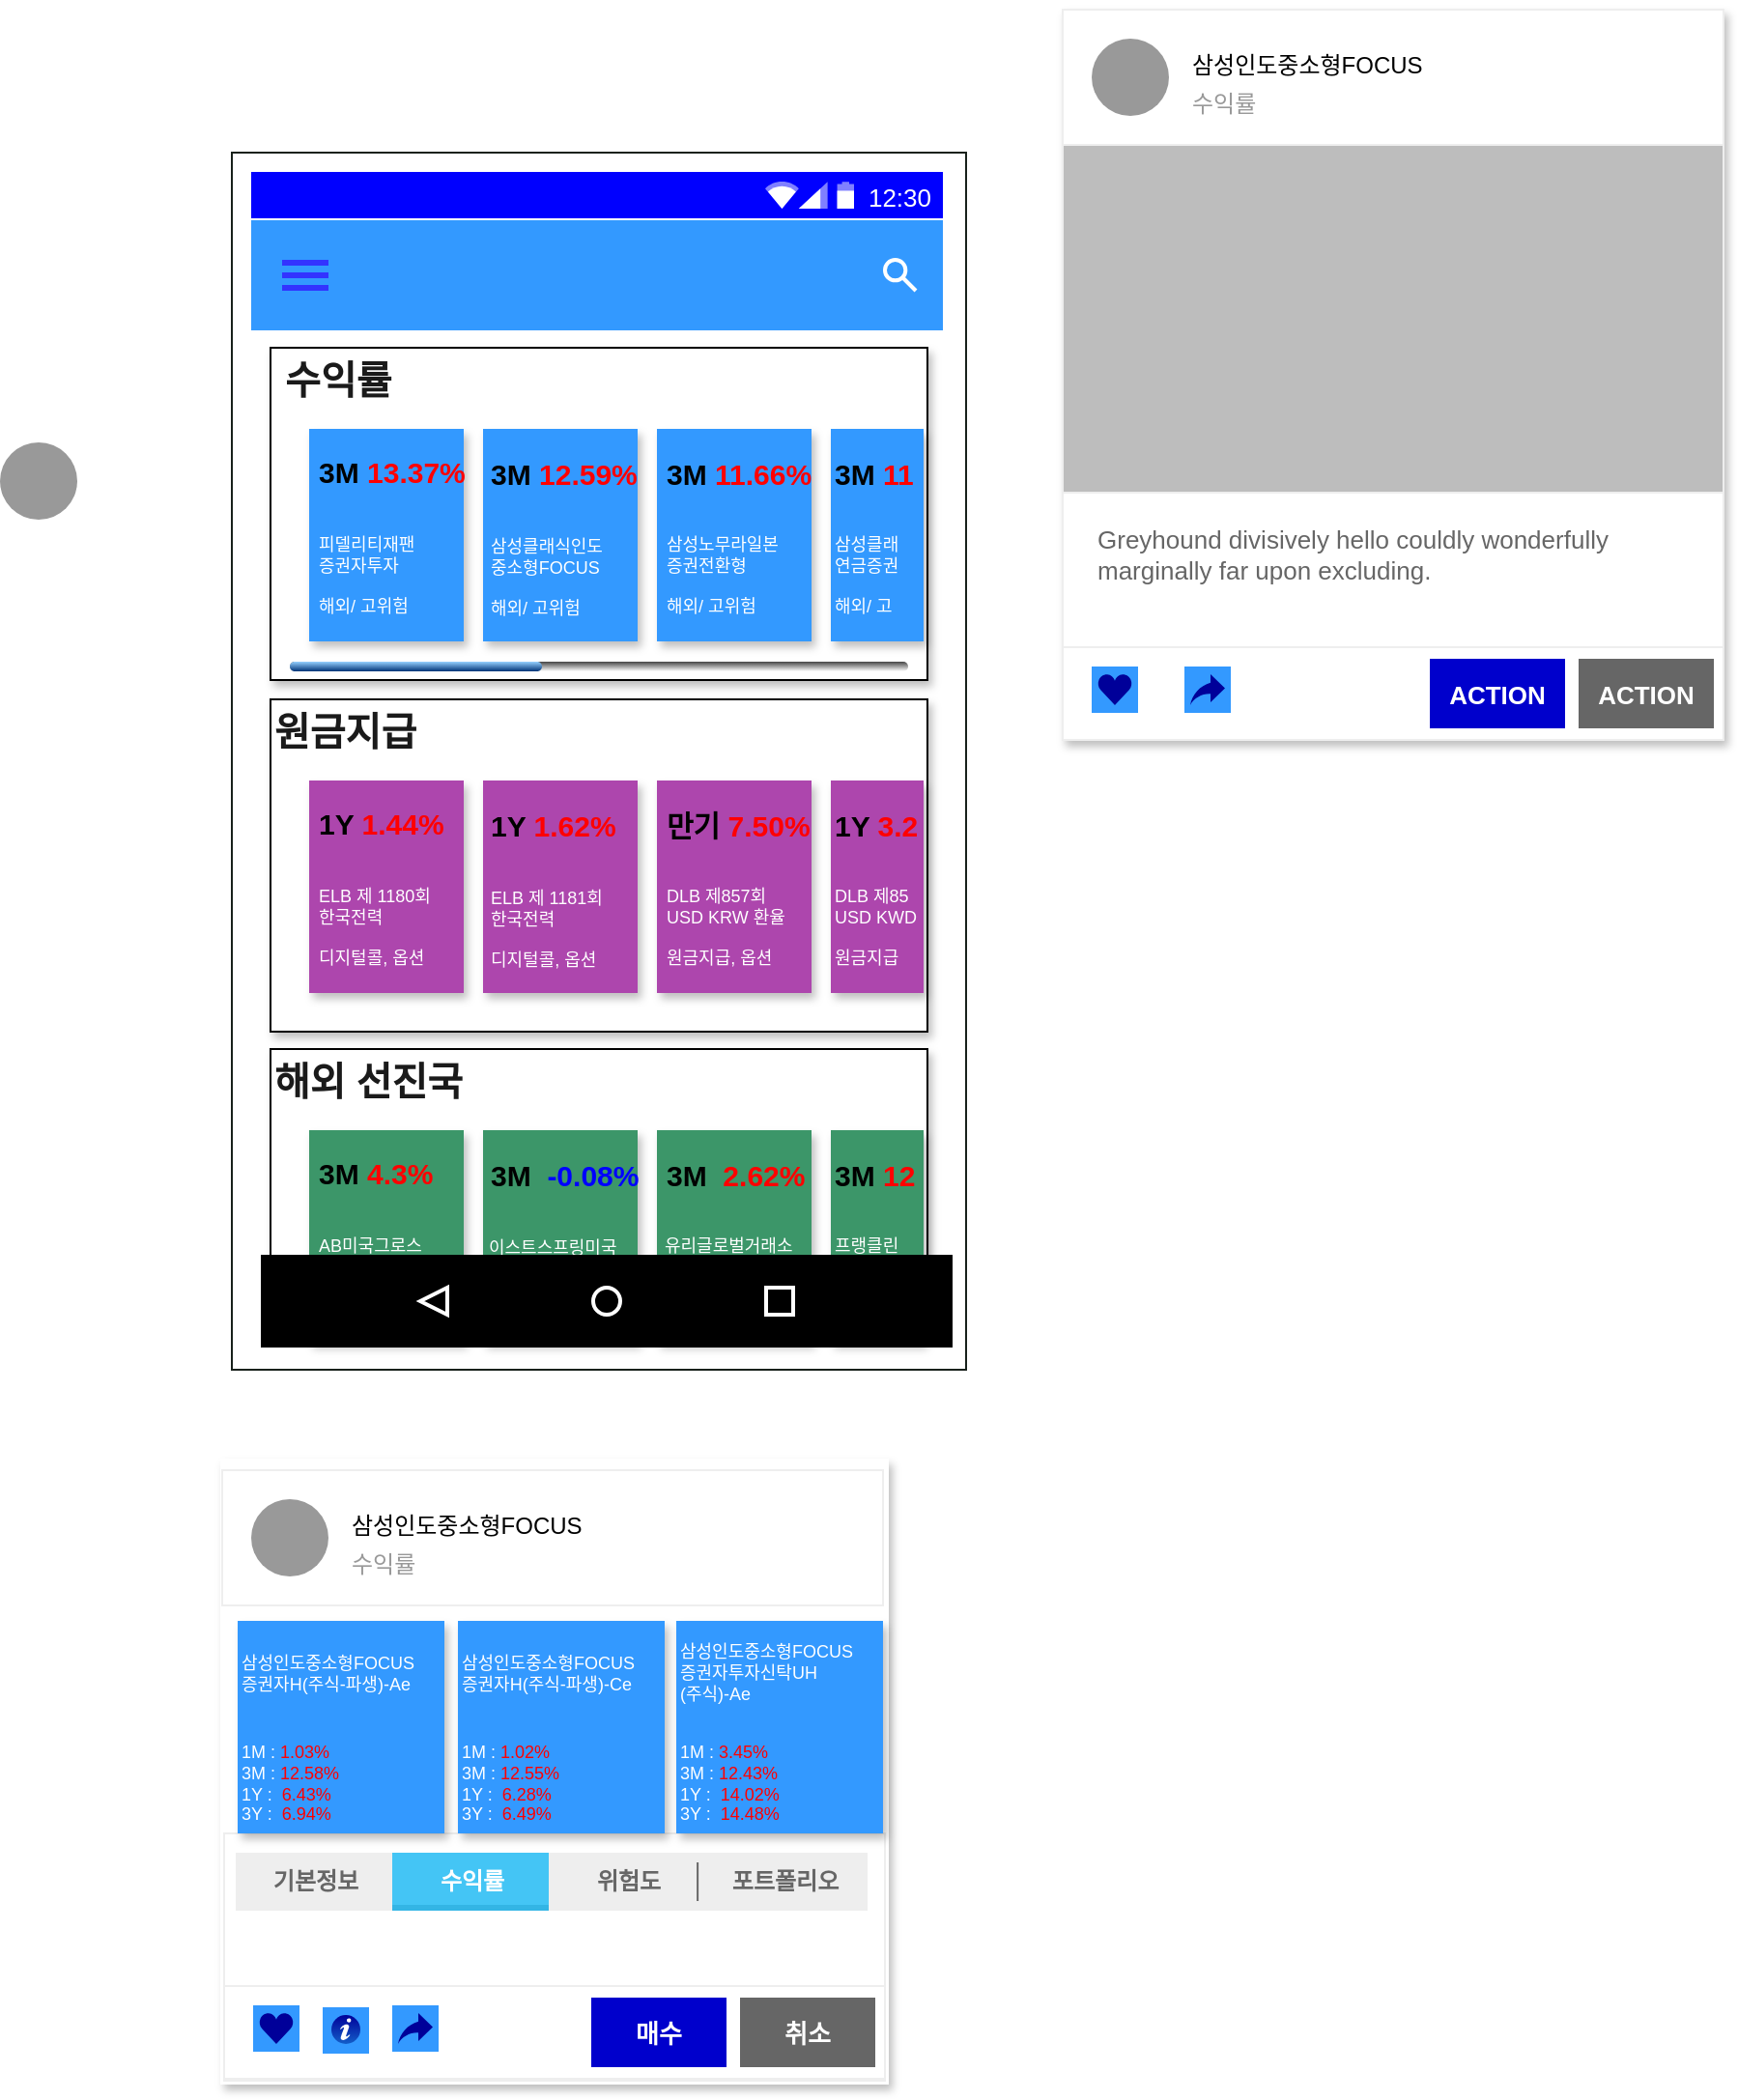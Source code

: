 <mxfile version="12.3.8" type="github" pages="1">
  <diagram id="psncUOcPzrPkPdhyHoQN" name="Page-1">
    <mxGraphModel dx="1753" dy="1859" grid="1" gridSize="10" guides="1" tooltips="1" connect="1" arrows="1" fold="1" page="1" pageScale="1" pageWidth="827" pageHeight="1169" math="0" shadow="0">
      <root>
        <mxCell id="0"/>
        <mxCell id="1" parent="0"/>
        <mxCell id="Mz33kV136OjLrFjEcRnl-62" value="" style="verticalLabelPosition=bottom;verticalAlign=top;html=1;shadow=0;dashed=0;strokeWidth=1;shape=mxgraph.ios.iBgFlat;strokeColor=#18211b;fillColor=#FFFFFF;fontColor=#0000CC;" vertex="1" parent="1">
          <mxGeometry x="40" y="40" width="380" height="630" as="geometry"/>
        </mxCell>
        <mxCell id="Mz33kV136OjLrFjEcRnl-63" value="12:30" style="dashed=0;shape=rect;align=right;fillColor=#0000FF;strokeColor=none;fontColor=#FFFFFF;spacingRight=4;spacingTop=1;fontStyle=0;fontSize=13;resizeWidth=1;" vertex="1" parent="1">
          <mxGeometry x="50" y="50" width="358" height="24" as="geometry"/>
        </mxCell>
        <mxCell id="Mz33kV136OjLrFjEcRnl-64" value="" style="dashed=0;shape=mxgraph.gmdl.top_bar;strokeColor=none;" vertex="1" parent="Mz33kV136OjLrFjEcRnl-63">
          <mxGeometry x="1" y="0.5" width="46" height="14" relative="1" as="geometry">
            <mxPoint x="-92" y="-7" as="offset"/>
          </mxGeometry>
        </mxCell>
        <mxCell id="Mz33kV136OjLrFjEcRnl-65" value="" style="dashed=0;shape=rect;strokeColor=none;fillColor=#3399FF;resizeWidth=1;fontSize=22;fontColor=#FFFFFF;spacingTop=1;verticalAlign=middle;spacingLeft=72;align=left;" vertex="1" parent="1">
          <mxGeometry x="50" y="75" width="358" height="57" as="geometry">
            <mxPoint y="24" as="offset"/>
          </mxGeometry>
        </mxCell>
        <mxCell id="Mz33kV136OjLrFjEcRnl-66" value="" style="dashed=0;shape=mxgraph.gmdl.preferences;strokeColor=none;fillColor=#3333FF;fontColor=#0000CC;" vertex="1" parent="Mz33kV136OjLrFjEcRnl-65">
          <mxGeometry y="0.5" width="24" height="16" relative="1" as="geometry">
            <mxPoint x="16" y="-8" as="offset"/>
          </mxGeometry>
        </mxCell>
        <mxCell id="Mz33kV136OjLrFjEcRnl-67" value="" style="dashed=0;shape=mxgraph.gmdl.search;strokeColor=#FFFFFF;fillColor=none;strokeWidth=2;" vertex="1" parent="Mz33kV136OjLrFjEcRnl-65">
          <mxGeometry x="1" y="0.5" width="16" height="16" relative="1" as="geometry">
            <mxPoint x="-30" y="-8" as="offset"/>
          </mxGeometry>
        </mxCell>
        <mxCell id="Mz33kV136OjLrFjEcRnl-75" value="" style="rounded=0;whiteSpace=wrap;html=1;fontSize=12;shadow=1;" vertex="1" parent="1">
          <mxGeometry x="60" y="141" width="340" height="172" as="geometry"/>
        </mxCell>
        <mxCell id="Mz33kV136OjLrFjEcRnl-77" value="&amp;nbsp;수익률" style="text;strokeColor=none;fillColor=none;html=1;fontSize=20;fontStyle=1;verticalAlign=middle;align=left;fontColor=#1A1A1A;" vertex="1" parent="1">
          <mxGeometry x="60" y="141" width="110" height="32" as="geometry"/>
        </mxCell>
        <mxCell id="Mz33kV136OjLrFjEcRnl-78" value="" style="rounded=0;whiteSpace=wrap;html=1;shadow=1;strokeColor=none;fillColor=#3399FF;fontSize=20;fontColor=#808080;align=left;" vertex="1" parent="1">
          <mxGeometry x="80" y="183" width="80" height="110" as="geometry"/>
        </mxCell>
        <mxCell id="Mz33kV136OjLrFjEcRnl-80" value="" style="rounded=0;whiteSpace=wrap;html=1;shadow=1;strokeColor=none;fillColor=#3399FF;fontSize=20;fontColor=#808080;align=left;" vertex="1" parent="1">
          <mxGeometry x="170" y="183" width="80" height="110" as="geometry"/>
        </mxCell>
        <mxCell id="Mz33kV136OjLrFjEcRnl-81" value="" style="rounded=0;whiteSpace=wrap;html=1;shadow=1;strokeColor=none;fillColor=#3399FF;fontSize=20;fontColor=#808080;align=left;" vertex="1" parent="1">
          <mxGeometry x="260" y="183" width="80" height="110" as="geometry"/>
        </mxCell>
        <mxCell id="Mz33kV136OjLrFjEcRnl-82" value="" style="rounded=0;whiteSpace=wrap;html=1;shadow=1;strokeColor=none;fillColor=#3399FF;fontSize=20;fontColor=#808080;align=left;" vertex="1" parent="1">
          <mxGeometry x="350" y="183" width="48" height="110" as="geometry"/>
        </mxCell>
        <mxCell id="Mz33kV136OjLrFjEcRnl-84" value="&lt;font style=&quot;font-size: 9px ; font-weight: normal&quot;&gt;피델리티재팬&lt;br&gt;증권자투자&lt;br&gt;&lt;br&gt;해외/ 고위험&lt;br&gt;&lt;/font&gt;" style="text;strokeColor=none;fillColor=none;html=1;fontSize=8;fontStyle=1;verticalAlign=middle;align=left;fontColor=#FFFFFF;" vertex="1" parent="1">
          <mxGeometry x="83" y="237" width="77" height="43" as="geometry"/>
        </mxCell>
        <mxCell id="Mz33kV136OjLrFjEcRnl-85" value="&lt;font style=&quot;font-size: 9px ; font-weight: normal&quot;&gt;삼성클래식인도&lt;br&gt;중소형FOCUS&lt;br&gt;&lt;br&gt;해외/ 고위험&lt;br&gt;&lt;/font&gt;" style="text;strokeColor=none;fillColor=none;html=1;fontSize=8;fontStyle=1;verticalAlign=middle;align=left;fontColor=#FFFFFF;" vertex="1" parent="1">
          <mxGeometry x="171.5" y="238" width="77" height="43" as="geometry"/>
        </mxCell>
        <mxCell id="Mz33kV136OjLrFjEcRnl-86" value="&lt;font style=&quot;font-size: 9px ; font-weight: normal&quot;&gt;삼성노무라일본&lt;br&gt;증권전환형&lt;br&gt;&lt;br&gt;해외/ 고위험&lt;br&gt;&lt;/font&gt;" style="text;strokeColor=none;fillColor=none;html=1;fontSize=8;fontStyle=1;verticalAlign=middle;align=left;fontColor=#FFFFFF;" vertex="1" parent="1">
          <mxGeometry x="263" y="237" width="77" height="43" as="geometry"/>
        </mxCell>
        <mxCell id="Mz33kV136OjLrFjEcRnl-88" value="&lt;font style=&quot;font-size: 9px ; font-weight: normal&quot;&gt;삼성클래&lt;br&gt;연금증권&lt;br&gt;&lt;br&gt;해외/ 고&lt;br&gt;&lt;/font&gt;" style="text;strokeColor=none;fillColor=none;html=1;fontSize=8;fontStyle=1;verticalAlign=middle;align=left;fontColor=#FFFFFF;" vertex="1" parent="1">
          <mxGeometry x="350" y="237" width="50" height="43" as="geometry"/>
        </mxCell>
        <mxCell id="Mz33kV136OjLrFjEcRnl-89" value="&lt;font style=&quot;font-size: 15px&quot;&gt;3M &lt;/font&gt;&lt;font color=&quot;#ff0000&quot; style=&quot;font-size: 15px&quot;&gt;13.37%&lt;/font&gt;" style="text;strokeColor=none;fillColor=none;html=1;fontSize=15;fontStyle=1;verticalAlign=middle;align=left;" vertex="1" parent="1">
          <mxGeometry x="83" y="195" width="77" height="20" as="geometry"/>
        </mxCell>
        <mxCell id="Mz33kV136OjLrFjEcRnl-90" value="&lt;font style=&quot;font-size: 15px&quot;&gt;3M &lt;/font&gt;&lt;font color=&quot;#ff0000&quot; style=&quot;font-size: 15px&quot;&gt;12.59%&lt;/font&gt;" style="text;strokeColor=none;fillColor=none;html=1;fontSize=15;fontStyle=1;verticalAlign=middle;align=left;" vertex="1" parent="1">
          <mxGeometry x="171.5" y="195.5" width="77" height="20" as="geometry"/>
        </mxCell>
        <mxCell id="Mz33kV136OjLrFjEcRnl-91" value="&lt;font style=&quot;font-size: 15px&quot;&gt;3M&lt;/font&gt;&lt;font color=&quot;#ff0000&quot; style=&quot;font-size: 15px&quot;&gt; 11.66%&lt;/font&gt;" style="text;strokeColor=none;fillColor=none;html=1;fontSize=15;fontStyle=1;verticalAlign=middle;align=left;" vertex="1" parent="1">
          <mxGeometry x="263" y="195.5" width="77" height="20" as="geometry"/>
        </mxCell>
        <mxCell id="Mz33kV136OjLrFjEcRnl-92" value="&lt;font style=&quot;font-size: 15px&quot;&gt;3M&lt;/font&gt;&lt;font color=&quot;#ff0000&quot; style=&quot;font-size: 15px&quot;&gt; 11&lt;/font&gt;" style="text;strokeColor=none;fillColor=none;html=1;fontSize=15;fontStyle=1;verticalAlign=middle;align=left;" vertex="1" parent="1">
          <mxGeometry x="350" y="195.5" width="77" height="20" as="geometry"/>
        </mxCell>
        <mxCell id="Mz33kV136OjLrFjEcRnl-107" value="" style="rounded=0;whiteSpace=wrap;html=1;fontSize=12;shadow=1;" vertex="1" parent="1">
          <mxGeometry x="60" y="323" width="340" height="172" as="geometry"/>
        </mxCell>
        <mxCell id="Mz33kV136OjLrFjEcRnl-108" value="원금지급" style="text;strokeColor=none;fillColor=none;html=1;fontSize=20;fontStyle=1;verticalAlign=middle;align=left;fontColor=#1A1A1A;" vertex="1" parent="1">
          <mxGeometry x="60" y="323" width="110" height="32" as="geometry"/>
        </mxCell>
        <mxCell id="Mz33kV136OjLrFjEcRnl-109" value="" style="rounded=0;whiteSpace=wrap;html=1;shadow=1;strokeColor=none;fillColor=#AD46AD;fontSize=20;fontColor=#808080;align=left;" vertex="1" parent="1">
          <mxGeometry x="80" y="365" width="80" height="110" as="geometry"/>
        </mxCell>
        <mxCell id="Mz33kV136OjLrFjEcRnl-110" value="" style="rounded=0;whiteSpace=wrap;html=1;shadow=1;strokeColor=none;fillColor=#AD46AD;fontSize=20;fontColor=#808080;align=left;" vertex="1" parent="1">
          <mxGeometry x="170" y="365" width="80" height="110" as="geometry"/>
        </mxCell>
        <mxCell id="Mz33kV136OjLrFjEcRnl-111" value="" style="rounded=0;whiteSpace=wrap;html=1;shadow=1;strokeColor=none;fillColor=#AD46AD;fontSize=20;fontColor=#808080;align=left;" vertex="1" parent="1">
          <mxGeometry x="260" y="365" width="80" height="110" as="geometry"/>
        </mxCell>
        <mxCell id="Mz33kV136OjLrFjEcRnl-112" value="" style="rounded=0;whiteSpace=wrap;html=1;shadow=1;strokeColor=none;fillColor=#AD46AD;fontSize=20;fontColor=#808080;align=left;" vertex="1" parent="1">
          <mxGeometry x="350" y="365" width="48" height="110" as="geometry"/>
        </mxCell>
        <mxCell id="Mz33kV136OjLrFjEcRnl-113" value="&lt;font style=&quot;font-size: 9px ; font-weight: normal&quot;&gt;&lt;font color=&quot;#ffffff&quot;&gt;ELB 제 1180회&lt;br&gt;한국전력&lt;br&gt;&lt;br&gt;디지털콜, 옵션&lt;/font&gt;&lt;br&gt;&lt;/font&gt;" style="text;strokeColor=none;fillColor=none;html=1;fontSize=8;fontStyle=1;verticalAlign=middle;align=left;" vertex="1" parent="1">
          <mxGeometry x="83" y="419" width="77" height="43" as="geometry"/>
        </mxCell>
        <mxCell id="Mz33kV136OjLrFjEcRnl-114" value="&lt;font style=&quot;font-size: 9px ; font-weight: normal&quot;&gt;&lt;font color=&quot;#ffffff&quot;&gt;ELB 제 1181회&lt;br&gt;한국전력&lt;br&gt;&lt;br&gt;디지털콜, 옵션&lt;/font&gt;&lt;br&gt;&lt;/font&gt;" style="text;strokeColor=none;fillColor=none;html=1;fontSize=8;fontStyle=1;verticalAlign=middle;align=left;" vertex="1" parent="1">
          <mxGeometry x="171.5" y="420" width="77" height="43" as="geometry"/>
        </mxCell>
        <mxCell id="Mz33kV136OjLrFjEcRnl-115" value="&lt;font style=&quot;font-size: 9px ; font-weight: normal&quot;&gt;&lt;font color=&quot;#ffffff&quot;&gt;DLB 제857회&lt;br&gt;USD KRW 환율&lt;br&gt;&lt;br&gt;원금지급, 옵션&lt;/font&gt;&lt;br&gt;&lt;/font&gt;" style="text;strokeColor=none;fillColor=none;html=1;fontSize=8;fontStyle=1;verticalAlign=middle;align=left;" vertex="1" parent="1">
          <mxGeometry x="263" y="419" width="77" height="43" as="geometry"/>
        </mxCell>
        <mxCell id="Mz33kV136OjLrFjEcRnl-116" value="&lt;font style=&quot;font-size: 9px ; font-weight: normal&quot;&gt;&lt;font color=&quot;#ffffff&quot;&gt;DLB 제85&lt;br&gt;USD KWD&lt;br&gt;&lt;br&gt;원금지급&lt;/font&gt;&lt;br&gt;&lt;/font&gt;" style="text;strokeColor=none;fillColor=none;html=1;fontSize=8;fontStyle=1;verticalAlign=middle;align=left;" vertex="1" parent="1">
          <mxGeometry x="350" y="419" width="50" height="43" as="geometry"/>
        </mxCell>
        <mxCell id="Mz33kV136OjLrFjEcRnl-117" value="&lt;font style=&quot;font-size: 15px&quot;&gt;1Y&lt;/font&gt;&lt;font color=&quot;#ff0000&quot; style=&quot;font-size: 15px&quot;&gt; 1.44%&lt;/font&gt;" style="text;strokeColor=none;fillColor=none;html=1;fontSize=15;fontStyle=1;verticalAlign=middle;align=left;" vertex="1" parent="1">
          <mxGeometry x="83" y="377" width="77" height="20" as="geometry"/>
        </mxCell>
        <mxCell id="Mz33kV136OjLrFjEcRnl-118" value="&lt;font style=&quot;font-size: 15px&quot;&gt;1Y&lt;/font&gt;&lt;font color=&quot;#ff0000&quot; style=&quot;font-size: 15px&quot;&gt; 1.62%&lt;/font&gt;" style="text;strokeColor=none;fillColor=none;html=1;fontSize=15;fontStyle=1;verticalAlign=middle;align=left;" vertex="1" parent="1">
          <mxGeometry x="171.5" y="377.5" width="77" height="20" as="geometry"/>
        </mxCell>
        <mxCell id="Mz33kV136OjLrFjEcRnl-119" value="&lt;font style=&quot;font-size: 15px&quot;&gt;만기&lt;/font&gt;&lt;font color=&quot;#ff0000&quot; style=&quot;font-size: 15px&quot;&gt; 7.50%&lt;/font&gt;" style="text;strokeColor=none;fillColor=none;html=1;fontSize=15;fontStyle=1;verticalAlign=middle;align=left;" vertex="1" parent="1">
          <mxGeometry x="263" y="377.5" width="77" height="20" as="geometry"/>
        </mxCell>
        <mxCell id="Mz33kV136OjLrFjEcRnl-120" value="&lt;font style=&quot;font-size: 15px&quot;&gt;1Y&lt;/font&gt;&lt;font color=&quot;#ff0000&quot; style=&quot;font-size: 15px&quot;&gt; 3.2&lt;/font&gt;" style="text;strokeColor=none;fillColor=none;html=1;fontSize=15;fontStyle=1;verticalAlign=middle;align=left;" vertex="1" parent="1">
          <mxGeometry x="350" y="377.5" width="77" height="20" as="geometry"/>
        </mxCell>
        <mxCell id="Mz33kV136OjLrFjEcRnl-121" value="" style="rounded=0;whiteSpace=wrap;html=1;fontSize=12;shadow=1;" vertex="1" parent="1">
          <mxGeometry x="60" y="504" width="340" height="146" as="geometry"/>
        </mxCell>
        <mxCell id="Mz33kV136OjLrFjEcRnl-122" value="해외 선진국" style="text;strokeColor=none;fillColor=none;html=1;fontSize=20;fontStyle=1;verticalAlign=middle;align=left;fontColor=#1A1A1A;" vertex="1" parent="1">
          <mxGeometry x="60" y="504" width="110" height="32" as="geometry"/>
        </mxCell>
        <mxCell id="Mz33kV136OjLrFjEcRnl-123" value="" style="rounded=0;whiteSpace=wrap;html=1;shadow=1;strokeColor=none;fillColor=#3C9669;fontSize=20;fontColor=#808080;align=left;" vertex="1" parent="1">
          <mxGeometry x="80" y="546" width="80" height="110" as="geometry"/>
        </mxCell>
        <mxCell id="Mz33kV136OjLrFjEcRnl-124" value="" style="rounded=0;whiteSpace=wrap;html=1;shadow=1;strokeColor=none;fillColor=#3C9669;fontSize=20;fontColor=#808080;align=left;" vertex="1" parent="1">
          <mxGeometry x="170" y="546" width="80" height="110" as="geometry"/>
        </mxCell>
        <mxCell id="Mz33kV136OjLrFjEcRnl-125" value="" style="rounded=0;whiteSpace=wrap;html=1;shadow=1;strokeColor=none;fillColor=#3C9669;fontSize=20;fontColor=#808080;align=left;" vertex="1" parent="1">
          <mxGeometry x="260" y="546" width="80" height="110" as="geometry"/>
        </mxCell>
        <mxCell id="Mz33kV136OjLrFjEcRnl-126" value="" style="rounded=0;whiteSpace=wrap;html=1;shadow=1;strokeColor=none;fillColor=#3C9669;fontSize=20;fontColor=#808080;align=left;" vertex="1" parent="1">
          <mxGeometry x="350" y="546" width="48" height="110" as="geometry"/>
        </mxCell>
        <mxCell id="Mz33kV136OjLrFjEcRnl-127" value="&lt;font style=&quot;font-size: 9px ; font-weight: normal&quot;&gt;AB미국그로스&lt;br&gt;증권투자신탁&lt;br&gt;&lt;br&gt;해외/ 고위험&lt;br&gt;&lt;/font&gt;" style="text;strokeColor=none;fillColor=none;html=1;fontSize=8;fontStyle=1;verticalAlign=middle;align=left;fontColor=#FFFFFF;" vertex="1" parent="1">
          <mxGeometry x="83" y="600" width="77" height="43" as="geometry"/>
        </mxCell>
        <mxCell id="Mz33kV136OjLrFjEcRnl-128" value="&lt;font style=&quot;font-size: 9px ; font-weight: normal&quot;&gt;이스트스프링미국&lt;br&gt;투자적격회사채&lt;br&gt;&lt;br&gt;해외/ 중위험&lt;br&gt;&lt;/font&gt;" style="text;strokeColor=none;fillColor=none;html=1;fontSize=8;fontStyle=1;verticalAlign=middle;align=left;fontColor=#FFFFFF;" vertex="1" parent="1">
          <mxGeometry x="170.5" y="601" width="77" height="43" as="geometry"/>
        </mxCell>
        <mxCell id="Mz33kV136OjLrFjEcRnl-129" value="&lt;font style=&quot;font-size: 9px ; font-weight: normal&quot;&gt;유리글로벌거래소&lt;br&gt;증권자투자1호&lt;br&gt;&lt;br&gt;해외/ 고위험&lt;br&gt;&lt;/font&gt;" style="text;strokeColor=none;fillColor=none;html=1;fontSize=8;fontStyle=1;verticalAlign=middle;align=left;fontColor=#FFFFFF;" vertex="1" parent="1">
          <mxGeometry x="262" y="600" width="77" height="43" as="geometry"/>
        </mxCell>
        <mxCell id="Mz33kV136OjLrFjEcRnl-130" value="&lt;font style=&quot;font-size: 9px ; font-weight: normal&quot;&gt;프랭클린&lt;br&gt;증권자투&lt;br&gt;&lt;br&gt;해외/ 고&lt;br&gt;&lt;/font&gt;" style="text;strokeColor=none;fillColor=none;html=1;fontSize=8;fontStyle=1;verticalAlign=middle;align=left;fontColor=#FFFFFF;" vertex="1" parent="1">
          <mxGeometry x="350" y="600" width="50" height="43" as="geometry"/>
        </mxCell>
        <mxCell id="Mz33kV136OjLrFjEcRnl-131" value="&lt;font style=&quot;font-size: 15px&quot;&gt;3M&lt;/font&gt;&lt;font color=&quot;#ff0000&quot; style=&quot;font-size: 15px&quot;&gt; 4.3%&lt;/font&gt;" style="text;strokeColor=none;fillColor=none;html=1;fontSize=15;fontStyle=1;verticalAlign=middle;align=left;" vertex="1" parent="1">
          <mxGeometry x="83" y="558" width="77" height="20" as="geometry"/>
        </mxCell>
        <mxCell id="Mz33kV136OjLrFjEcRnl-132" value="&lt;font style=&quot;font-size: 15px&quot;&gt;3M&lt;/font&gt;&lt;font color=&quot;#ff0000&quot; style=&quot;font-size: 15px&quot;&gt;&amp;nbsp; &lt;/font&gt;&lt;font style=&quot;font-size: 15px&quot; color=&quot;#0000ff&quot;&gt;-0.08%&lt;/font&gt;" style="text;strokeColor=none;fillColor=none;html=1;fontSize=15;fontStyle=1;verticalAlign=middle;align=left;" vertex="1" parent="1">
          <mxGeometry x="171.5" y="558.5" width="77" height="20" as="geometry"/>
        </mxCell>
        <mxCell id="Mz33kV136OjLrFjEcRnl-133" value="&lt;font style=&quot;font-size: 15px&quot;&gt;3M&lt;/font&gt;&lt;font color=&quot;#ff0000&quot; style=&quot;font-size: 15px&quot;&gt;&amp;nbsp; 2.62%&lt;/font&gt;" style="text;strokeColor=none;fillColor=none;html=1;fontSize=15;fontStyle=1;verticalAlign=middle;align=left;" vertex="1" parent="1">
          <mxGeometry x="263" y="558.5" width="77" height="20" as="geometry"/>
        </mxCell>
        <mxCell id="Mz33kV136OjLrFjEcRnl-134" value="&lt;font style=&quot;font-size: 15px&quot;&gt;3M&lt;/font&gt;&lt;font color=&quot;#ff0000&quot; style=&quot;font-size: 15px&quot;&gt; 12&lt;/font&gt;" style="text;strokeColor=none;fillColor=none;html=1;fontSize=15;fontStyle=1;verticalAlign=middle;align=left;" vertex="1" parent="1">
          <mxGeometry x="350" y="558.5" width="77" height="20" as="geometry"/>
        </mxCell>
        <mxCell id="Mz33kV136OjLrFjEcRnl-139" value="" style="verticalLabelPosition=bottom;verticalAlign=top;html=1;shadow=0;dashed=0;strokeWidth=1;shape=mxgraph.ios.iProgressBar;barPos=40;fillColor=#999900;fontSize=15;fontColor=#1A1A1A;align=left;" vertex="1" parent="1">
          <mxGeometry x="70" y="301" width="320" height="10" as="geometry"/>
        </mxCell>
        <mxCell id="Mz33kV136OjLrFjEcRnl-149" value="" style="dashed=0;shape=rect;strokeColor=none;fillColor=#000000;resizeWidth=1;" vertex="1" parent="1">
          <mxGeometry y="1" width="358" height="48" relative="1" as="geometry">
            <mxPoint x="55" y="610.5" as="offset"/>
          </mxGeometry>
        </mxCell>
        <mxCell id="Mz33kV136OjLrFjEcRnl-150" value="" style="dashed=0;shape=mxgraph.gmdl.back;strokeColor=#ffffff;fillColor=#000000;strokeWidth=2;" vertex="1" parent="Mz33kV136OjLrFjEcRnl-149">
          <mxGeometry x="0.25" y="0.5" width="14" height="14" relative="1" as="geometry">
            <mxPoint x="-7" y="-7" as="offset"/>
          </mxGeometry>
        </mxCell>
        <mxCell id="Mz33kV136OjLrFjEcRnl-151" value="" style="shape=ellipse;strokeColor=#ffffff;fillColor=#000000;strokeWidth=2;" vertex="1" parent="Mz33kV136OjLrFjEcRnl-149">
          <mxGeometry x="0.5" y="0.5" width="14" height="14" relative="1" as="geometry">
            <mxPoint x="-7" y="-7" as="offset"/>
          </mxGeometry>
        </mxCell>
        <mxCell id="Mz33kV136OjLrFjEcRnl-152" value="" style="shape=rect;strokeColor=#ffffff;fillColor=#000000;strokeWidth=2;" vertex="1" parent="Mz33kV136OjLrFjEcRnl-149">
          <mxGeometry x="0.75" y="0.5" width="14" height="14" relative="1" as="geometry">
            <mxPoint x="-7" y="-7" as="offset"/>
          </mxGeometry>
        </mxCell>
        <mxCell id="Mz33kV136OjLrFjEcRnl-153" value="" style="shape=rect;fillColor=#BDBDBD;strokeColor=#eeeeee;shadow=1;fontSize=15;fontColor=#FFFFFF;align=left;" vertex="1" parent="1">
          <mxGeometry x="470" y="-34" width="342" height="378" as="geometry"/>
        </mxCell>
        <mxCell id="Mz33kV136OjLrFjEcRnl-154" value="" style="shape=rect;strokeColor=#eeeeee;fillColor=#ffffff;resizeWidth=1;" vertex="1" parent="Mz33kV136OjLrFjEcRnl-153">
          <mxGeometry width="342" height="70" relative="1" as="geometry"/>
        </mxCell>
        <mxCell id="Mz33kV136OjLrFjEcRnl-155" value="" style="shape=ellipse;strokeColor=none;fillColor=#999999;" vertex="1" parent="Mz33kV136OjLrFjEcRnl-154">
          <mxGeometry width="40" height="40" relative="1" as="geometry">
            <mxPoint x="15" y="15" as="offset"/>
          </mxGeometry>
        </mxCell>
        <mxCell id="Mz33kV136OjLrFjEcRnl-156" value="삼성인도중소형FOCUS" style="text;" vertex="1" parent="Mz33kV136OjLrFjEcRnl-154">
          <mxGeometry width="235" height="20" relative="1" as="geometry">
            <mxPoint x="65" y="15" as="offset"/>
          </mxGeometry>
        </mxCell>
        <mxCell id="Mz33kV136OjLrFjEcRnl-157" value="수익률 " style="text;fontColor=#999999;" vertex="1" parent="Mz33kV136OjLrFjEcRnl-154">
          <mxGeometry width="235" height="20" relative="1" as="geometry">
            <mxPoint x="65" y="35" as="offset"/>
          </mxGeometry>
        </mxCell>
        <mxCell id="Mz33kV136OjLrFjEcRnl-158" value="Greyhound divisively hello couldly wonderfully marginally far upon excluding." style="shape=rect;strokeColor=#eeeeee;fillColor=#ffffff;;whiteSpace=wrap;align=left;spacingLeft=16;fontColor=#666666;verticalAlign=top;spacingTop=10;fontSize=13;spacingRight=16;" vertex="1" parent="Mz33kV136OjLrFjEcRnl-153">
          <mxGeometry y="250" width="342" height="128" as="geometry"/>
        </mxCell>
        <mxCell id="Mz33kV136OjLrFjEcRnl-159" value="" style="shape=rect;strokeColor=#eeeeee;fillColor=#ffffff;;whiteSpace=wrap;align=left;spacingLeft=14;fontColor=#BDBDBD;resizeWidth=1;" vertex="1" parent="Mz33kV136OjLrFjEcRnl-153">
          <mxGeometry y="1" width="342" height="48" relative="1" as="geometry">
            <mxPoint y="-48" as="offset"/>
          </mxGeometry>
        </mxCell>
        <mxCell id="Mz33kV136OjLrFjEcRnl-160" value="" style="shape=rect;strokeColor=none;fillColor=#3399FF;" vertex="1" parent="Mz33kV136OjLrFjEcRnl-159">
          <mxGeometry y="1" width="24" height="24" relative="1" as="geometry">
            <mxPoint x="15" y="-38" as="offset"/>
          </mxGeometry>
        </mxCell>
        <mxCell id="Mz33kV136OjLrFjEcRnl-161" value="" style="dashed=0;shape=mxgraph.gmdl.heart;strokeColor=none;fillColor=#000099;" vertex="1" parent="Mz33kV136OjLrFjEcRnl-160">
          <mxGeometry x="3" y="4" width="18" height="16" as="geometry"/>
        </mxCell>
        <mxCell id="Mz33kV136OjLrFjEcRnl-162" value="" style="shape=rect;strokeColor=none;fillColor=#3399FF;" vertex="1" parent="Mz33kV136OjLrFjEcRnl-159">
          <mxGeometry y="1" width="24" height="24" relative="1" as="geometry">
            <mxPoint x="63" y="-38" as="offset"/>
          </mxGeometry>
        </mxCell>
        <mxCell id="Mz33kV136OjLrFjEcRnl-163" value="" style="dashed=0;shape=mxgraph.gmdl.reply;strokeColor=none;fillColor=#000099;" vertex="1" parent="Mz33kV136OjLrFjEcRnl-162">
          <mxGeometry x="3" y="4" width="18" height="16" as="geometry"/>
        </mxCell>
        <mxCell id="Mz33kV136OjLrFjEcRnl-164" value="ACTION" style="shape=rect;strokeColor=none;fillColor=#0000CC;fontColor=#FFFFFF;fontStyle=1;fontSize=13;" vertex="1" parent="Mz33kV136OjLrFjEcRnl-159">
          <mxGeometry x="1" y="1" width="70" height="36" relative="1" as="geometry">
            <mxPoint x="-152" y="-42" as="offset"/>
          </mxGeometry>
        </mxCell>
        <mxCell id="Mz33kV136OjLrFjEcRnl-165" value="ACTION" style="shape=rect;strokeColor=none;fillColor=#666666;fontColor=#FFFFFF;fontStyle=1;fontSize=13;" vertex="1" parent="Mz33kV136OjLrFjEcRnl-159">
          <mxGeometry x="1" y="1" width="70" height="36" relative="1" as="geometry">
            <mxPoint x="-75" y="-42" as="offset"/>
          </mxGeometry>
        </mxCell>
        <mxCell id="Mz33kV136OjLrFjEcRnl-213" value="" style="rounded=0;whiteSpace=wrap;html=1;fontSize=12;shadow=1;strokeColor=none;" vertex="1" parent="1">
          <mxGeometry x="34" y="716" width="346" height="324" as="geometry"/>
        </mxCell>
        <mxCell id="Mz33kV136OjLrFjEcRnl-221" value="" style="shape=ellipse;strokeColor=none;fillColor=#999999;" vertex="1" parent="1">
          <mxGeometry width="40" height="40" relative="1" as="geometry">
            <mxPoint x="-80" y="190" as="offset"/>
          </mxGeometry>
        </mxCell>
        <mxCell id="Mz33kV136OjLrFjEcRnl-236" value="" style="shape=rect;strokeColor=#eeeeee;fillColor=#ffffff;resizeWidth=1;" vertex="1" parent="1">
          <mxGeometry width="342" height="70" relative="1" as="geometry">
            <mxPoint x="35" y="722" as="offset"/>
          </mxGeometry>
        </mxCell>
        <mxCell id="Mz33kV136OjLrFjEcRnl-237" value="" style="shape=ellipse;strokeColor=none;fillColor=#999999;" vertex="1" parent="Mz33kV136OjLrFjEcRnl-236">
          <mxGeometry width="40" height="40" relative="1" as="geometry">
            <mxPoint x="15" y="15" as="offset"/>
          </mxGeometry>
        </mxCell>
        <mxCell id="Mz33kV136OjLrFjEcRnl-238" value="삼성인도중소형FOCUS" style="text;" vertex="1" parent="Mz33kV136OjLrFjEcRnl-236">
          <mxGeometry width="235" height="20" relative="1" as="geometry">
            <mxPoint x="65" y="15" as="offset"/>
          </mxGeometry>
        </mxCell>
        <mxCell id="Mz33kV136OjLrFjEcRnl-239" value="수익률 " style="text;fontColor=#999999;" vertex="1" parent="Mz33kV136OjLrFjEcRnl-236">
          <mxGeometry width="235" height="20" relative="1" as="geometry">
            <mxPoint x="65" y="35" as="offset"/>
          </mxGeometry>
        </mxCell>
        <mxCell id="Mz33kV136OjLrFjEcRnl-197" value="" style="shape=rect;strokeColor=#eeeeee;fillColor=#ffffff;;whiteSpace=wrap;align=left;spacingLeft=16;fontColor=#666666;verticalAlign=top;spacingTop=10;fontSize=13;spacingRight=16;" vertex="1" parent="1">
          <mxGeometry x="36" y="910" width="342" height="128" as="geometry"/>
        </mxCell>
        <mxCell id="Mz33kV136OjLrFjEcRnl-205" value="" style="strokeWidth=1;html=1;shadow=0;dashed=0;shape=mxgraph.android.rrect;rSize=0;fillColor=#eeeeee;strokeColor=none;fontSize=15;fontColor=#FFFFFF;align=left;" vertex="1" parent="1">
          <mxGeometry x="42" y="920" width="327" height="30" as="geometry"/>
        </mxCell>
        <mxCell id="Mz33kV136OjLrFjEcRnl-206" value="기본정보" style="strokeWidth=1;html=1;shadow=0;dashed=0;shape=mxgraph.android.anchor;fontStyle=1;fontColor=#666666;" vertex="1" parent="Mz33kV136OjLrFjEcRnl-205">
          <mxGeometry width="81" height="30" as="geometry"/>
        </mxCell>
        <mxCell id="Mz33kV136OjLrFjEcRnl-207" value="수익률" style="strokeWidth=1;html=1;shadow=0;dashed=0;shape=mxgraph.android.rrect;rSize=0;fontStyle=1;fillColor=#44c5f5;strokeColor=none;fontColor=#ffffff;" vertex="1" parent="Mz33kV136OjLrFjEcRnl-205">
          <mxGeometry x="81" width="81" height="30" as="geometry"/>
        </mxCell>
        <mxCell id="Mz33kV136OjLrFjEcRnl-208" value="" style="strokeWidth=1;html=1;shadow=0;dashed=0;shape=mxgraph.android.rrect;rSize=0;fillColor=#33b5e5;strokeColor=none;" vertex="1" parent="Mz33kV136OjLrFjEcRnl-207">
          <mxGeometry y="27" width="81" height="3" as="geometry"/>
        </mxCell>
        <mxCell id="Mz33kV136OjLrFjEcRnl-209" value="위험도" style="strokeWidth=1;html=1;shadow=0;dashed=0;shape=mxgraph.android.anchor;fontStyle=1;fontColor=#666666;" vertex="1" parent="Mz33kV136OjLrFjEcRnl-205">
          <mxGeometry x="162" width="81" height="30" as="geometry"/>
        </mxCell>
        <mxCell id="Mz33kV136OjLrFjEcRnl-210" value="포트폴리오" style="strokeWidth=1;html=1;shadow=0;dashed=0;shape=mxgraph.android.anchor;fontStyle=1;fontColor=#666666;" vertex="1" parent="Mz33kV136OjLrFjEcRnl-205">
          <mxGeometry x="243" width="81" height="30" as="geometry"/>
        </mxCell>
        <mxCell id="Mz33kV136OjLrFjEcRnl-211" value="" style="shape=line;strokeColor=#666666;direction=south;" vertex="1" parent="Mz33kV136OjLrFjEcRnl-205">
          <mxGeometry x="230.303" y="5" width="17.514" height="20" as="geometry"/>
        </mxCell>
        <mxCell id="Mz33kV136OjLrFjEcRnl-229" value="" style="shape=rect;strokeColor=#eeeeee;fillColor=#ffffff;;whiteSpace=wrap;align=left;spacingLeft=14;fontColor=#BDBDBD;resizeWidth=1;" vertex="1" parent="1">
          <mxGeometry y="1" width="342" height="48" relative="1" as="geometry">
            <mxPoint x="36" y="989" as="offset"/>
          </mxGeometry>
        </mxCell>
        <mxCell id="Mz33kV136OjLrFjEcRnl-230" value="" style="shape=rect;strokeColor=none;fillColor=#3399FF;" vertex="1" parent="Mz33kV136OjLrFjEcRnl-229">
          <mxGeometry y="1" width="24" height="24" relative="1" as="geometry">
            <mxPoint x="15" y="-38" as="offset"/>
          </mxGeometry>
        </mxCell>
        <mxCell id="Mz33kV136OjLrFjEcRnl-231" value="" style="dashed=0;shape=mxgraph.gmdl.heart;strokeColor=none;fillColor=#000099;" vertex="1" parent="Mz33kV136OjLrFjEcRnl-230">
          <mxGeometry x="3" y="4" width="18" height="16" as="geometry"/>
        </mxCell>
        <mxCell id="Mz33kV136OjLrFjEcRnl-232" value="" style="shape=rect;strokeColor=none;fillColor=#3399FF;" vertex="1" parent="Mz33kV136OjLrFjEcRnl-229">
          <mxGeometry y="1" width="24" height="24" relative="1" as="geometry">
            <mxPoint x="87" y="-38" as="offset"/>
          </mxGeometry>
        </mxCell>
        <mxCell id="Mz33kV136OjLrFjEcRnl-233" value="" style="dashed=0;shape=mxgraph.gmdl.reply;strokeColor=none;fillColor=#000099;" vertex="1" parent="Mz33kV136OjLrFjEcRnl-232">
          <mxGeometry x="3" y="4" width="18" height="16" as="geometry"/>
        </mxCell>
        <mxCell id="Mz33kV136OjLrFjEcRnl-234" value="매수" style="shape=rect;strokeColor=none;fillColor=#0000CC;fontColor=#FFFFFF;fontStyle=1;fontSize=13;" vertex="1" parent="Mz33kV136OjLrFjEcRnl-229">
          <mxGeometry x="1" y="1" width="70" height="36" relative="1" as="geometry">
            <mxPoint x="-152" y="-42" as="offset"/>
          </mxGeometry>
        </mxCell>
        <mxCell id="Mz33kV136OjLrFjEcRnl-235" value="취소" style="shape=rect;strokeColor=none;fillColor=#666666;fontColor=#FFFFFF;fontStyle=1;fontSize=13;" vertex="1" parent="Mz33kV136OjLrFjEcRnl-229">
          <mxGeometry x="1" y="1" width="70" height="36" relative="1" as="geometry">
            <mxPoint x="-75" y="-42" as="offset"/>
          </mxGeometry>
        </mxCell>
        <mxCell id="Mz33kV136OjLrFjEcRnl-255" value="" style="shape=rect;strokeColor=none;fillColor=#3399FF;" vertex="1" parent="Mz33kV136OjLrFjEcRnl-229">
          <mxGeometry y="1" width="24" height="24" relative="1" as="geometry">
            <mxPoint x="51" y="-37" as="offset"/>
          </mxGeometry>
        </mxCell>
        <mxCell id="Mz33kV136OjLrFjEcRnl-259" value="" style="verticalLabelPosition=bottom;verticalAlign=top;html=1;shadow=0;dashed=0;strokeWidth=1;shape=mxgraph.ios.iInfoIcon;fillColor=#000099;fillColor2=#135Ec8;strokeColor=none;fontSize=11;fontColor=#000000;align=left;" vertex="1" parent="Mz33kV136OjLrFjEcRnl-229">
          <mxGeometry x="55.5" y="15" width="15" height="15" as="geometry"/>
        </mxCell>
        <mxCell id="Mz33kV136OjLrFjEcRnl-242" value="" style="rounded=0;whiteSpace=wrap;html=1;shadow=1;strokeColor=none;fillColor=#3399FF;fontSize=20;fontColor=#808080;align=left;" vertex="1" parent="1">
          <mxGeometry x="43" y="800" width="107" height="110" as="geometry"/>
        </mxCell>
        <mxCell id="Mz33kV136OjLrFjEcRnl-246" value="&lt;font style=&quot;font-size: 9px ; font-weight: normal&quot;&gt;삼성인도중소형FOCUS&lt;br&gt;증권자H(주식-파생)-Ae&lt;br&gt;&lt;/font&gt;" style="text;strokeColor=none;fillColor=none;html=1;fontSize=8;fontStyle=1;verticalAlign=middle;align=left;fontColor=#FFFFFF;" vertex="1" parent="1">
          <mxGeometry x="43" y="805" width="105" height="43" as="geometry"/>
        </mxCell>
        <mxCell id="Mz33kV136OjLrFjEcRnl-247" value="&lt;font style=&quot;font-size: 9px ; font-weight: normal&quot;&gt;1M : &lt;font color=&quot;#ff0000&quot;&gt;1.03%&lt;/font&gt;&lt;br&gt;3M : &lt;font color=&quot;#ff0000&quot;&gt;12.58%&lt;/font&gt;&lt;br&gt;1Y :&amp;nbsp; &lt;font color=&quot;#ff0000&quot;&gt;6.43%&lt;/font&gt;&lt;br&gt;3Y :&amp;nbsp; &lt;font color=&quot;#ff0000&quot;&gt;6.94%&lt;/font&gt;&lt;br&gt;&lt;/font&gt;" style="text;strokeColor=none;fillColor=none;html=1;fontSize=8;fontStyle=1;verticalAlign=middle;align=left;fontColor=#FFFFFF;" vertex="1" parent="1">
          <mxGeometry x="43" y="862.5" width="105" height="43" as="geometry"/>
        </mxCell>
        <mxCell id="Mz33kV136OjLrFjEcRnl-248" value="" style="rounded=0;whiteSpace=wrap;html=1;shadow=1;strokeColor=none;fillColor=#3399FF;fontSize=20;fontColor=#808080;align=left;" vertex="1" parent="1">
          <mxGeometry x="157" y="800" width="107" height="110" as="geometry"/>
        </mxCell>
        <mxCell id="Mz33kV136OjLrFjEcRnl-249" value="&lt;font style=&quot;font-size: 9px ; font-weight: normal&quot;&gt;삼성인도중소형FOCUS&lt;br&gt;증권자H(주식-파생)-Ce&lt;br&gt;&lt;/font&gt;" style="text;strokeColor=none;fillColor=none;html=1;fontSize=8;fontStyle=1;verticalAlign=middle;align=left;fontColor=#FFFFFF;" vertex="1" parent="1">
          <mxGeometry x="157" y="805" width="105" height="43" as="geometry"/>
        </mxCell>
        <mxCell id="Mz33kV136OjLrFjEcRnl-250" value="&lt;font style=&quot;font-size: 9px ; font-weight: normal&quot;&gt;1M : &lt;font color=&quot;#ff0000&quot;&gt;1.02%&lt;/font&gt;&lt;br&gt;3M : &lt;font color=&quot;#ff0000&quot;&gt;12.55%&lt;/font&gt;&lt;br&gt;1Y :&amp;nbsp; &lt;font color=&quot;#ff0000&quot;&gt;6.28%&lt;/font&gt;&lt;br&gt;3Y :&amp;nbsp; &lt;font color=&quot;#ff0000&quot;&gt;6.49%&lt;/font&gt;&lt;br&gt;&lt;/font&gt;" style="text;strokeColor=none;fillColor=none;html=1;fontSize=8;fontStyle=1;verticalAlign=middle;align=left;fontColor=#FFFFFF;" vertex="1" parent="1">
          <mxGeometry x="157" y="862.5" width="105" height="43" as="geometry"/>
        </mxCell>
        <mxCell id="Mz33kV136OjLrFjEcRnl-251" value="" style="rounded=0;whiteSpace=wrap;html=1;shadow=1;strokeColor=none;fillColor=#3399FF;fontSize=20;fontColor=#808080;align=left;" vertex="1" parent="1">
          <mxGeometry x="270" y="800" width="107" height="110" as="geometry"/>
        </mxCell>
        <mxCell id="Mz33kV136OjLrFjEcRnl-252" value="&lt;font style=&quot;font-size: 9px ; font-weight: normal&quot;&gt;삼성인도중소형FOCUS&lt;br&gt;증권자투자신탁UH&lt;br&gt;(주식)-Ae&lt;br&gt;&lt;/font&gt;" style="text;strokeColor=none;fillColor=none;html=1;fontSize=8;fontStyle=1;verticalAlign=middle;align=left;fontColor=#FFFFFF;" vertex="1" parent="1">
          <mxGeometry x="270" y="805" width="105" height="43" as="geometry"/>
        </mxCell>
        <mxCell id="Mz33kV136OjLrFjEcRnl-253" value="&lt;font style=&quot;font-size: 9px ; font-weight: normal&quot;&gt;1M : &lt;font color=&quot;#ff0000&quot;&gt;3.45%&lt;/font&gt;&lt;br&gt;3M : &lt;font color=&quot;#ff0000&quot;&gt;12.43%&lt;/font&gt;&lt;br&gt;1Y :&amp;nbsp; &lt;font color=&quot;#ff0000&quot;&gt;14.02%&lt;/font&gt;&lt;br&gt;3Y :&amp;nbsp; &lt;font color=&quot;#ff0000&quot;&gt;14.48%&lt;/font&gt;&lt;br&gt;&lt;/font&gt;" style="text;strokeColor=none;fillColor=none;html=1;fontSize=8;fontStyle=1;verticalAlign=middle;align=left;fontColor=#FFFFFF;" vertex="1" parent="1">
          <mxGeometry x="270" y="862.5" width="105" height="43" as="geometry"/>
        </mxCell>
      </root>
    </mxGraphModel>
  </diagram>
</mxfile>
